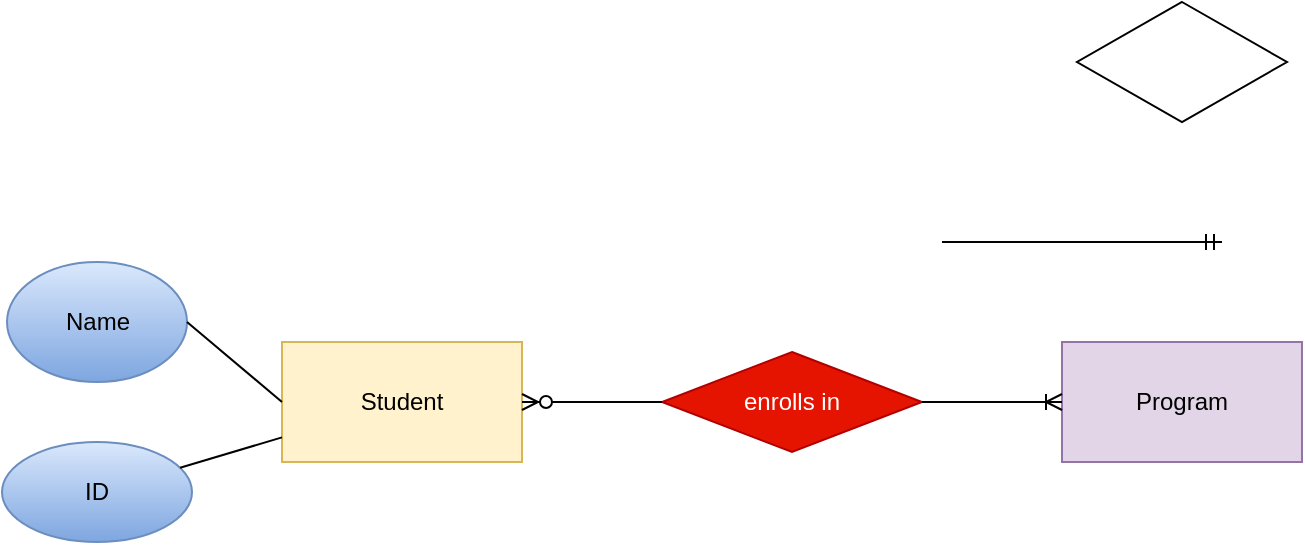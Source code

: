 <mxfile version="20.0.4" type="github">
  <diagram id="G1czZnAhNiVhayf2omnp" name="Page-1">
    <mxGraphModel dx="900" dy="569" grid="1" gridSize="10" guides="1" tooltips="1" connect="1" arrows="1" fold="1" page="1" pageScale="1" pageWidth="827" pageHeight="1169" math="0" shadow="0">
      <root>
        <mxCell id="0" />
        <mxCell id="1" parent="0" />
        <mxCell id="Wp6nTJ7gogcamUlHOGis-1" value="Student" style="rounded=0;whiteSpace=wrap;html=1;fillColor=#fff2cc;strokeColor=#d6b656;" vertex="1" parent="1">
          <mxGeometry x="170" y="350" width="120" height="60" as="geometry" />
        </mxCell>
        <mxCell id="Wp6nTJ7gogcamUlHOGis-2" value="Name" style="ellipse;whiteSpace=wrap;html=1;fillColor=#dae8fc;gradientColor=#7ea6e0;strokeColor=#6c8ebf;" vertex="1" parent="1">
          <mxGeometry x="32.5" y="310" width="90" height="60" as="geometry" />
        </mxCell>
        <mxCell id="Wp6nTJ7gogcamUlHOGis-12" value="" style="endArrow=none;html=1;rounded=0;exitX=0;exitY=0.5;exitDx=0;exitDy=0;entryX=1;entryY=0.5;entryDx=0;entryDy=0;" edge="1" parent="1" source="Wp6nTJ7gogcamUlHOGis-1" target="Wp6nTJ7gogcamUlHOGis-2">
          <mxGeometry width="50" height="50" relative="1" as="geometry">
            <mxPoint x="390" y="380" as="sourcePoint" />
            <mxPoint x="440" y="330" as="targetPoint" />
          </mxGeometry>
        </mxCell>
        <mxCell id="Wp6nTJ7gogcamUlHOGis-13" value="ID" style="ellipse;whiteSpace=wrap;html=1;fillColor=#dae8fc;gradientColor=#7ea6e0;strokeColor=#6c8ebf;" vertex="1" parent="1">
          <mxGeometry x="30" y="400" width="95" height="50" as="geometry" />
        </mxCell>
        <mxCell id="Wp6nTJ7gogcamUlHOGis-14" value="" style="endArrow=none;html=1;rounded=0;" edge="1" parent="1" source="Wp6nTJ7gogcamUlHOGis-13" target="Wp6nTJ7gogcamUlHOGis-1">
          <mxGeometry width="50" height="50" relative="1" as="geometry">
            <mxPoint x="390" y="380" as="sourcePoint" />
            <mxPoint x="440" y="330" as="targetPoint" />
          </mxGeometry>
        </mxCell>
        <mxCell id="Wp6nTJ7gogcamUlHOGis-15" value="enrolls in " style="rhombus;whiteSpace=wrap;html=1;fillColor=#e51400;fontColor=#ffffff;strokeColor=#B20000;" vertex="1" parent="1">
          <mxGeometry x="360" y="355" width="130" height="50" as="geometry" />
        </mxCell>
        <mxCell id="Wp6nTJ7gogcamUlHOGis-19" value="" style="edgeStyle=entityRelationEdgeStyle;fontSize=12;html=1;endArrow=ERzeroToMany;endFill=1;rounded=0;exitX=0;exitY=0.5;exitDx=0;exitDy=0;entryX=1;entryY=0.5;entryDx=0;entryDy=0;" edge="1" parent="1" source="Wp6nTJ7gogcamUlHOGis-15" target="Wp6nTJ7gogcamUlHOGis-1">
          <mxGeometry width="100" height="100" relative="1" as="geometry">
            <mxPoint x="360" y="410" as="sourcePoint" />
            <mxPoint x="480" y="290" as="targetPoint" />
          </mxGeometry>
        </mxCell>
        <mxCell id="Wp6nTJ7gogcamUlHOGis-21" value="Program" style="rounded=0;whiteSpace=wrap;html=1;fillColor=#e1d5e7;strokeColor=#9673a6;" vertex="1" parent="1">
          <mxGeometry x="560" y="350" width="120" height="60" as="geometry" />
        </mxCell>
        <mxCell id="Wp6nTJ7gogcamUlHOGis-22" value="" style="edgeStyle=entityRelationEdgeStyle;fontSize=12;html=1;endArrow=ERoneToMany;rounded=0;entryX=0;entryY=0.5;entryDx=0;entryDy=0;exitX=1;exitY=0.5;exitDx=0;exitDy=0;" edge="1" parent="1" source="Wp6nTJ7gogcamUlHOGis-15" target="Wp6nTJ7gogcamUlHOGis-21">
          <mxGeometry width="100" height="100" relative="1" as="geometry">
            <mxPoint x="360" y="410" as="sourcePoint" />
            <mxPoint x="460" y="310" as="targetPoint" />
          </mxGeometry>
        </mxCell>
        <mxCell id="Wp6nTJ7gogcamUlHOGis-23" value="" style="rhombus;whiteSpace=wrap;html=1;" vertex="1" parent="1">
          <mxGeometry x="567.5" y="180" width="105" height="60" as="geometry" />
        </mxCell>
        <mxCell id="Wp6nTJ7gogcamUlHOGis-27" value="" style="edgeStyle=entityRelationEdgeStyle;fontSize=12;html=1;endArrow=ERmandOne;rounded=0;" edge="1" parent="1">
          <mxGeometry width="100" height="100" relative="1" as="geometry">
            <mxPoint x="500" y="300" as="sourcePoint" />
            <mxPoint x="640" y="300" as="targetPoint" />
          </mxGeometry>
        </mxCell>
      </root>
    </mxGraphModel>
  </diagram>
</mxfile>
